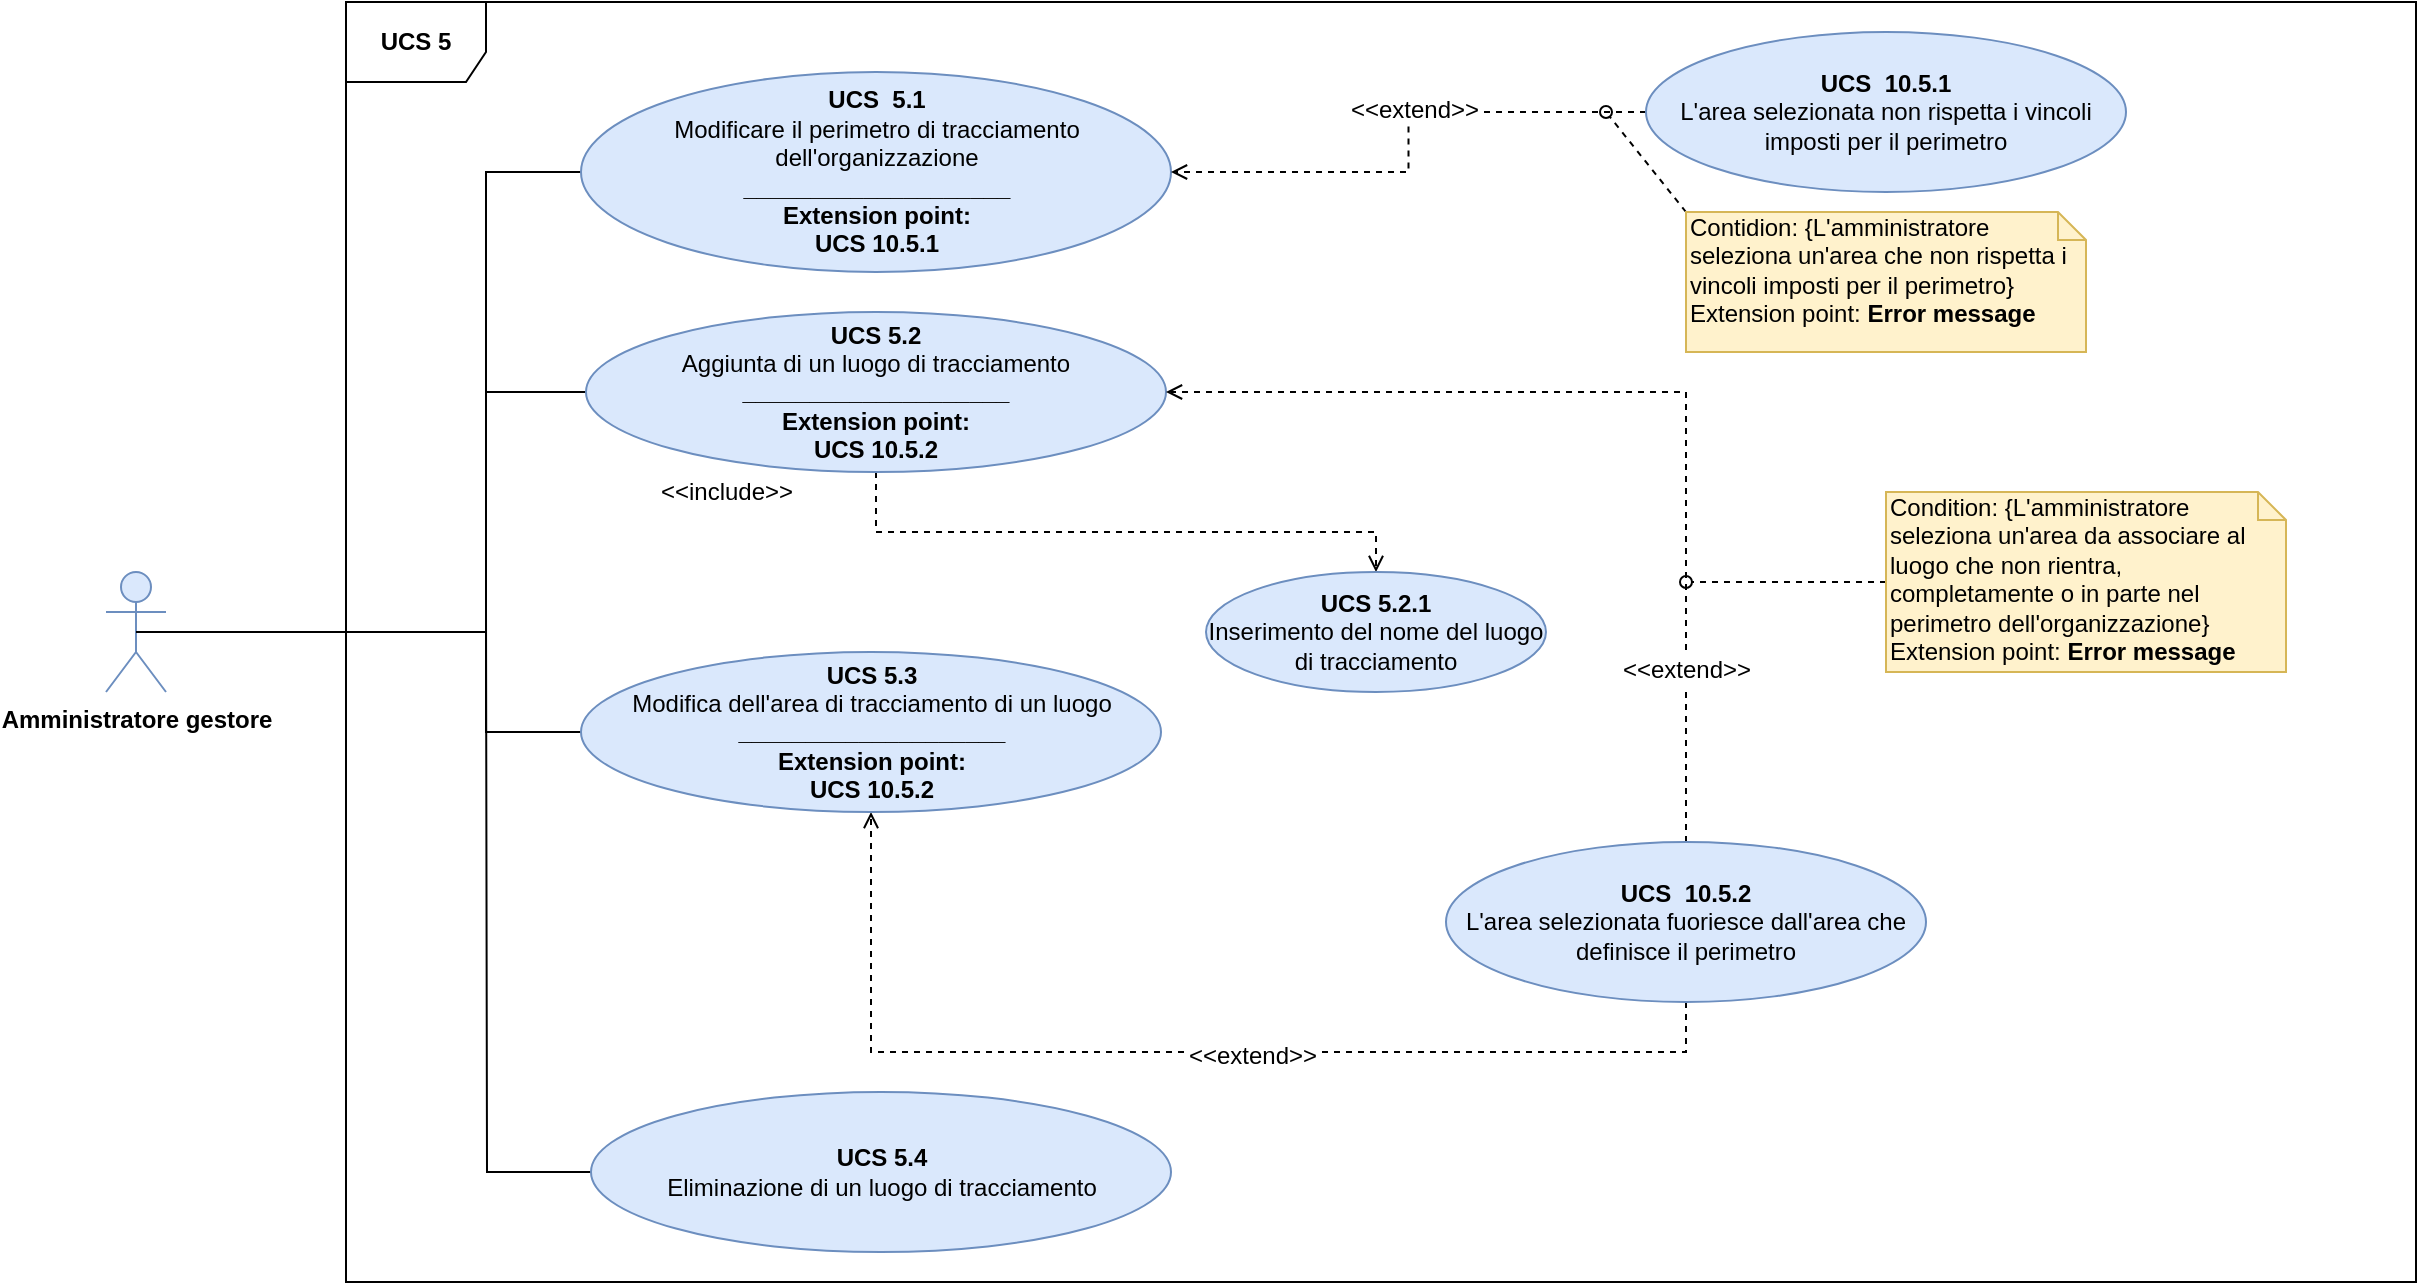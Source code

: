 <mxfile version="12.7.9" type="device"><diagram id="hnJl_aA8sL71F9Q75ewd" name="Page-2"><mxGraphModel dx="3137" dy="830" grid="1" gridSize="10" guides="1" tooltips="1" connect="1" arrows="1" fold="1" page="1" pageScale="1" pageWidth="1654" pageHeight="1169" math="0" shadow="0"><root><mxCell id="Z529ZXaXXVctwscS8Hey-0"/><mxCell id="Z529ZXaXXVctwscS8Hey-1" parent="Z529ZXaXXVctwscS8Hey-0"/><mxCell id="rPB4jwi6PIMIjWj3hSMe-25" style="edgeStyle=orthogonalEdgeStyle;rounded=0;orthogonalLoop=1;jettySize=auto;html=1;exitX=0.5;exitY=0.5;exitDx=0;exitDy=0;exitPerimeter=0;entryX=0;entryY=0.5;entryDx=0;entryDy=0;endArrow=none;endFill=0;" parent="Z529ZXaXXVctwscS8Hey-1" source="amJc74dvGcP30B33qz87-0" target="amJc74dvGcP30B33qz87-3" edge="1"><mxGeometry relative="1" as="geometry"><Array as="points"><mxPoint x="-1370" y="480"/><mxPoint x="-1370" y="250"/></Array></mxGeometry></mxCell><mxCell id="amJc74dvGcP30B33qz87-0" value="&lt;b&gt;Amministratore gestore&lt;/b&gt;" style="shape=umlActor;verticalLabelPosition=bottom;labelBackgroundColor=#ffffff;verticalAlign=top;html=1;outlineConnect=0;fillColor=#dae8fc;strokeColor=#6c8ebf;" parent="Z529ZXaXXVctwscS8Hey-1" vertex="1"><mxGeometry x="-1560" y="450" width="30" height="60" as="geometry"/></mxCell><mxCell id="amJc74dvGcP30B33qz87-1" value="&lt;b&gt;UCS 5&lt;/b&gt;" style="shape=umlFrame;whiteSpace=wrap;html=1;width=70;height=40;" parent="Z529ZXaXXVctwscS8Hey-1" vertex="1"><mxGeometry x="-1440" y="165" width="1035" height="640" as="geometry"/></mxCell><mxCell id="amJc74dvGcP30B33qz87-3" value="&lt;b&gt;UCS&amp;nbsp; 5.1&lt;br&gt;&lt;/b&gt;Modificare il perimetro di tracciamento dell'organizzazione&lt;br&gt;&lt;b&gt;____________________&lt;/b&gt;&lt;br&gt;&lt;b&gt;Extension point:&lt;br&gt;UCS 10.5.1&lt;/b&gt;" style="ellipse;whiteSpace=wrap;html=1;fillColor=#dae8fc;strokeColor=#6c8ebf;" parent="Z529ZXaXXVctwscS8Hey-1" vertex="1"><mxGeometry x="-1322.5" y="200" width="295" height="100" as="geometry"/></mxCell><mxCell id="rPB4jwi6PIMIjWj3hSMe-4" style="edgeStyle=orthogonalEdgeStyle;rounded=0;orthogonalLoop=1;jettySize=auto;html=1;exitX=0;exitY=0.5;exitDx=0;exitDy=0;entryX=1;entryY=0.5;entryDx=0;entryDy=0;dashed=1;endArrow=open;endFill=0;" parent="Z529ZXaXXVctwscS8Hey-1" source="lF818-OrAY8Z2ReurX_r-1" target="amJc74dvGcP30B33qz87-3" edge="1"><mxGeometry relative="1" as="geometry"/></mxCell><mxCell id="rPB4jwi6PIMIjWj3hSMe-8" value="&amp;lt;&amp;lt;extend&amp;gt;&amp;gt;" style="text;html=1;align=center;verticalAlign=middle;resizable=0;points=[];;labelBackgroundColor=#ffffff;" parent="rPB4jwi6PIMIjWj3hSMe-4" vertex="1" connectable="0"><mxGeometry x="-0.13" y="-1" relative="1" as="geometry"><mxPoint as="offset"/></mxGeometry></mxCell><mxCell id="lF818-OrAY8Z2ReurX_r-1" value="&lt;b&gt;UCS&amp;nbsp; 10.5.1&lt;br&gt;&lt;/b&gt;L'area selezionata non rispetta i vincoli imposti per il perimetro" style="ellipse;whiteSpace=wrap;html=1;fillColor=#dae8fc;strokeColor=#6c8ebf;" parent="Z529ZXaXXVctwscS8Hey-1" vertex="1"><mxGeometry x="-790.0" y="180" width="240" height="80" as="geometry"/></mxCell><mxCell id="rPB4jwi6PIMIjWj3hSMe-5" style="rounded=0;orthogonalLoop=1;jettySize=auto;html=1;exitX=0;exitY=0;exitDx=0;exitDy=0;exitPerimeter=0;dashed=1;endArrow=oval;endFill=0;" parent="Z529ZXaXXVctwscS8Hey-1" source="lF818-OrAY8Z2ReurX_r-3" edge="1"><mxGeometry relative="1" as="geometry"><mxPoint x="-810" y="220" as="targetPoint"/></mxGeometry></mxCell><mxCell id="lF818-OrAY8Z2ReurX_r-3" value="Contidion: {L'amministratore seleziona un'area che non rispetta i vincoli imposti per il perimetro}&lt;br&gt;Extension point: &lt;b&gt;Error message&lt;/b&gt;" style="shape=note;whiteSpace=wrap;html=1;size=14;verticalAlign=top;align=left;spacingTop=-6;fillColor=#fff2cc;strokeColor=#d6b656;" parent="Z529ZXaXXVctwscS8Hey-1" vertex="1"><mxGeometry x="-770" y="270" width="200" height="70" as="geometry"/></mxCell><mxCell id="rPB4jwi6PIMIjWj3hSMe-26" style="edgeStyle=orthogonalEdgeStyle;rounded=0;orthogonalLoop=1;jettySize=auto;html=1;exitX=0;exitY=0.5;exitDx=0;exitDy=0;endArrow=none;endFill=0;" parent="Z529ZXaXXVctwscS8Hey-1" source="lF818-OrAY8Z2ReurX_r-5" edge="1"><mxGeometry relative="1" as="geometry"><mxPoint x="-1370" y="360" as="targetPoint"/></mxGeometry></mxCell><mxCell id="6DzEJGq002HOLxJ09l1H-3" style="edgeStyle=orthogonalEdgeStyle;rounded=0;orthogonalLoop=1;jettySize=auto;html=1;entryX=0.5;entryY=0;entryDx=0;entryDy=0;dashed=1;endArrow=open;endFill=0;" parent="Z529ZXaXXVctwscS8Hey-1" source="lF818-OrAY8Z2ReurX_r-5" target="6DzEJGq002HOLxJ09l1H-2" edge="1"><mxGeometry relative="1" as="geometry"><Array as="points"><mxPoint x="-1175" y="430"/></Array></mxGeometry></mxCell><mxCell id="lF818-OrAY8Z2ReurX_r-5" value="&lt;b&gt;UCS 5.2&lt;br&gt;&lt;/b&gt;Aggiunta di un luogo di tracciamento&lt;br&gt;&lt;b&gt;____________________&lt;br&gt;Extension point:&lt;br&gt;UCS 10.5.2&lt;/b&gt;" style="ellipse;whiteSpace=wrap;html=1;fillColor=#dae8fc;strokeColor=#6c8ebf;" parent="Z529ZXaXXVctwscS8Hey-1" vertex="1"><mxGeometry x="-1320" y="320" width="290" height="80" as="geometry"/></mxCell><mxCell id="rPB4jwi6PIMIjWj3hSMe-14" style="edgeStyle=orthogonalEdgeStyle;rounded=0;orthogonalLoop=1;jettySize=auto;html=1;exitX=0.5;exitY=0;exitDx=0;exitDy=0;entryX=1;entryY=0.5;entryDx=0;entryDy=0;dashed=1;endArrow=open;endFill=0;" parent="Z529ZXaXXVctwscS8Hey-1" source="lF818-OrAY8Z2ReurX_r-7" target="lF818-OrAY8Z2ReurX_r-5" edge="1"><mxGeometry relative="1" as="geometry"><Array as="points"><mxPoint x="-770" y="360"/></Array></mxGeometry></mxCell><mxCell id="rPB4jwi6PIMIjWj3hSMe-15" value="&amp;lt;&amp;lt;extend&amp;gt;&amp;gt;" style="text;html=1;align=center;verticalAlign=middle;resizable=0;points=[];;labelBackgroundColor=#ffffff;" parent="rPB4jwi6PIMIjWj3hSMe-14" vertex="1" connectable="0"><mxGeometry x="-0.644" relative="1" as="geometry"><mxPoint as="offset"/></mxGeometry></mxCell><mxCell id="rPB4jwi6PIMIjWj3hSMe-20" style="edgeStyle=orthogonalEdgeStyle;rounded=0;orthogonalLoop=1;jettySize=auto;html=1;exitX=0.5;exitY=1;exitDx=0;exitDy=0;entryX=0.5;entryY=1;entryDx=0;entryDy=0;dashed=1;endArrow=open;endFill=0;" parent="Z529ZXaXXVctwscS8Hey-1" source="lF818-OrAY8Z2ReurX_r-7" target="lF818-OrAY8Z2ReurX_r-11" edge="1"><mxGeometry relative="1" as="geometry"><Array as="points"><mxPoint x="-770" y="690"/><mxPoint x="-1177" y="690"/></Array></mxGeometry></mxCell><mxCell id="rPB4jwi6PIMIjWj3hSMe-22" value="&amp;lt;&amp;lt;extend&amp;gt;&amp;gt;" style="text;html=1;align=center;verticalAlign=middle;resizable=0;points=[];;labelBackgroundColor=#ffffff;" parent="rPB4jwi6PIMIjWj3hSMe-20" vertex="1" connectable="0"><mxGeometry x="-0.122" y="2" relative="1" as="geometry"><mxPoint as="offset"/></mxGeometry></mxCell><mxCell id="lF818-OrAY8Z2ReurX_r-7" value="&lt;b&gt;UCS&amp;nbsp; 10.5.2&lt;br&gt;&lt;/b&gt;L'area selezionata fuoriesce dall'area che definisce il perimetro" style="ellipse;whiteSpace=wrap;html=1;fillColor=#dae8fc;strokeColor=#6c8ebf;" parent="Z529ZXaXXVctwscS8Hey-1" vertex="1"><mxGeometry x="-890" y="585" width="240" height="80" as="geometry"/></mxCell><mxCell id="rPB4jwi6PIMIjWj3hSMe-16" style="edgeStyle=orthogonalEdgeStyle;rounded=0;orthogonalLoop=1;jettySize=auto;html=1;exitX=0;exitY=0.5;exitDx=0;exitDy=0;exitPerimeter=0;dashed=1;endArrow=oval;endFill=0;" parent="Z529ZXaXXVctwscS8Hey-1" source="lF818-OrAY8Z2ReurX_r-9" edge="1"><mxGeometry relative="1" as="geometry"><mxPoint x="-770" y="455" as="targetPoint"/><Array as="points"><mxPoint x="-750" y="455"/></Array></mxGeometry></mxCell><mxCell id="lF818-OrAY8Z2ReurX_r-9" value="Condition: {L'amministratore seleziona un'area da associare al luogo che non rientra, completamente o in parte nel perimetro dell'organizzazione}&lt;br&gt;Extension point: &lt;b&gt;Error message&lt;/b&gt;" style="shape=note;whiteSpace=wrap;html=1;size=14;verticalAlign=top;align=left;spacingTop=-6;fillColor=#fff2cc;strokeColor=#d6b656;" parent="Z529ZXaXXVctwscS8Hey-1" vertex="1"><mxGeometry x="-670" y="410" width="200" height="90" as="geometry"/></mxCell><mxCell id="rPB4jwi6PIMIjWj3hSMe-27" style="edgeStyle=orthogonalEdgeStyle;rounded=0;orthogonalLoop=1;jettySize=auto;html=1;exitX=0;exitY=0.5;exitDx=0;exitDy=0;entryX=0.5;entryY=0.5;entryDx=0;entryDy=0;entryPerimeter=0;endArrow=none;endFill=0;" parent="Z529ZXaXXVctwscS8Hey-1" source="lF818-OrAY8Z2ReurX_r-11" target="amJc74dvGcP30B33qz87-0" edge="1"><mxGeometry relative="1" as="geometry"><Array as="points"><mxPoint x="-1370" y="530"/><mxPoint x="-1370" y="480"/></Array></mxGeometry></mxCell><mxCell id="lF818-OrAY8Z2ReurX_r-11" value="&lt;b&gt;UCS 5.3&lt;br&gt;&lt;/b&gt;Modifica dell'area di tracciamento di un luogo&lt;br&gt;&lt;b&gt;____________________&lt;br&gt;Extension point:&lt;br&gt;UCS 10.5.2&lt;/b&gt;" style="ellipse;whiteSpace=wrap;html=1;fillColor=#dae8fc;strokeColor=#6c8ebf;" parent="Z529ZXaXXVctwscS8Hey-1" vertex="1"><mxGeometry x="-1322.5" y="490" width="290" height="80" as="geometry"/></mxCell><mxCell id="rPB4jwi6PIMIjWj3hSMe-28" style="edgeStyle=orthogonalEdgeStyle;rounded=0;orthogonalLoop=1;jettySize=auto;html=1;exitX=0;exitY=0.5;exitDx=0;exitDy=0;endArrow=none;endFill=0;" parent="Z529ZXaXXVctwscS8Hey-1" source="lF818-OrAY8Z2ReurX_r-27" edge="1"><mxGeometry relative="1" as="geometry"><mxPoint x="-1370" y="470" as="targetPoint"/></mxGeometry></mxCell><mxCell id="lF818-OrAY8Z2ReurX_r-27" value="&lt;b&gt;UCS 5.4&lt;br&gt;&lt;/b&gt;Eliminazione di un luogo di tracciamento" style="ellipse;whiteSpace=wrap;html=1;fillColor=#dae8fc;strokeColor=#6c8ebf;" parent="Z529ZXaXXVctwscS8Hey-1" vertex="1"><mxGeometry x="-1317.5" y="710" width="290" height="80" as="geometry"/></mxCell><mxCell id="6DzEJGq002HOLxJ09l1H-2" value="&lt;b&gt;UCS 5.2.1&lt;br&gt;&lt;/b&gt;Inserimento del nome del luogo di tracciamento" style="ellipse;whiteSpace=wrap;html=1;fillColor=#dae8fc;strokeColor=#6c8ebf;" parent="Z529ZXaXXVctwscS8Hey-1" vertex="1"><mxGeometry x="-1010" y="450" width="170" height="60" as="geometry"/></mxCell><mxCell id="6DzEJGq002HOLxJ09l1H-4" value="&amp;lt;&amp;lt;include&amp;gt;&amp;gt;" style="text;html=1;align=center;verticalAlign=middle;resizable=0;points=[];;labelBackgroundColor=#ffffff;" parent="Z529ZXaXXVctwscS8Hey-1" vertex="1" connectable="0"><mxGeometry x="-1250.003" y="410" as="geometry"><mxPoint as="offset"/></mxGeometry></mxCell></root></mxGraphModel></diagram></mxfile>